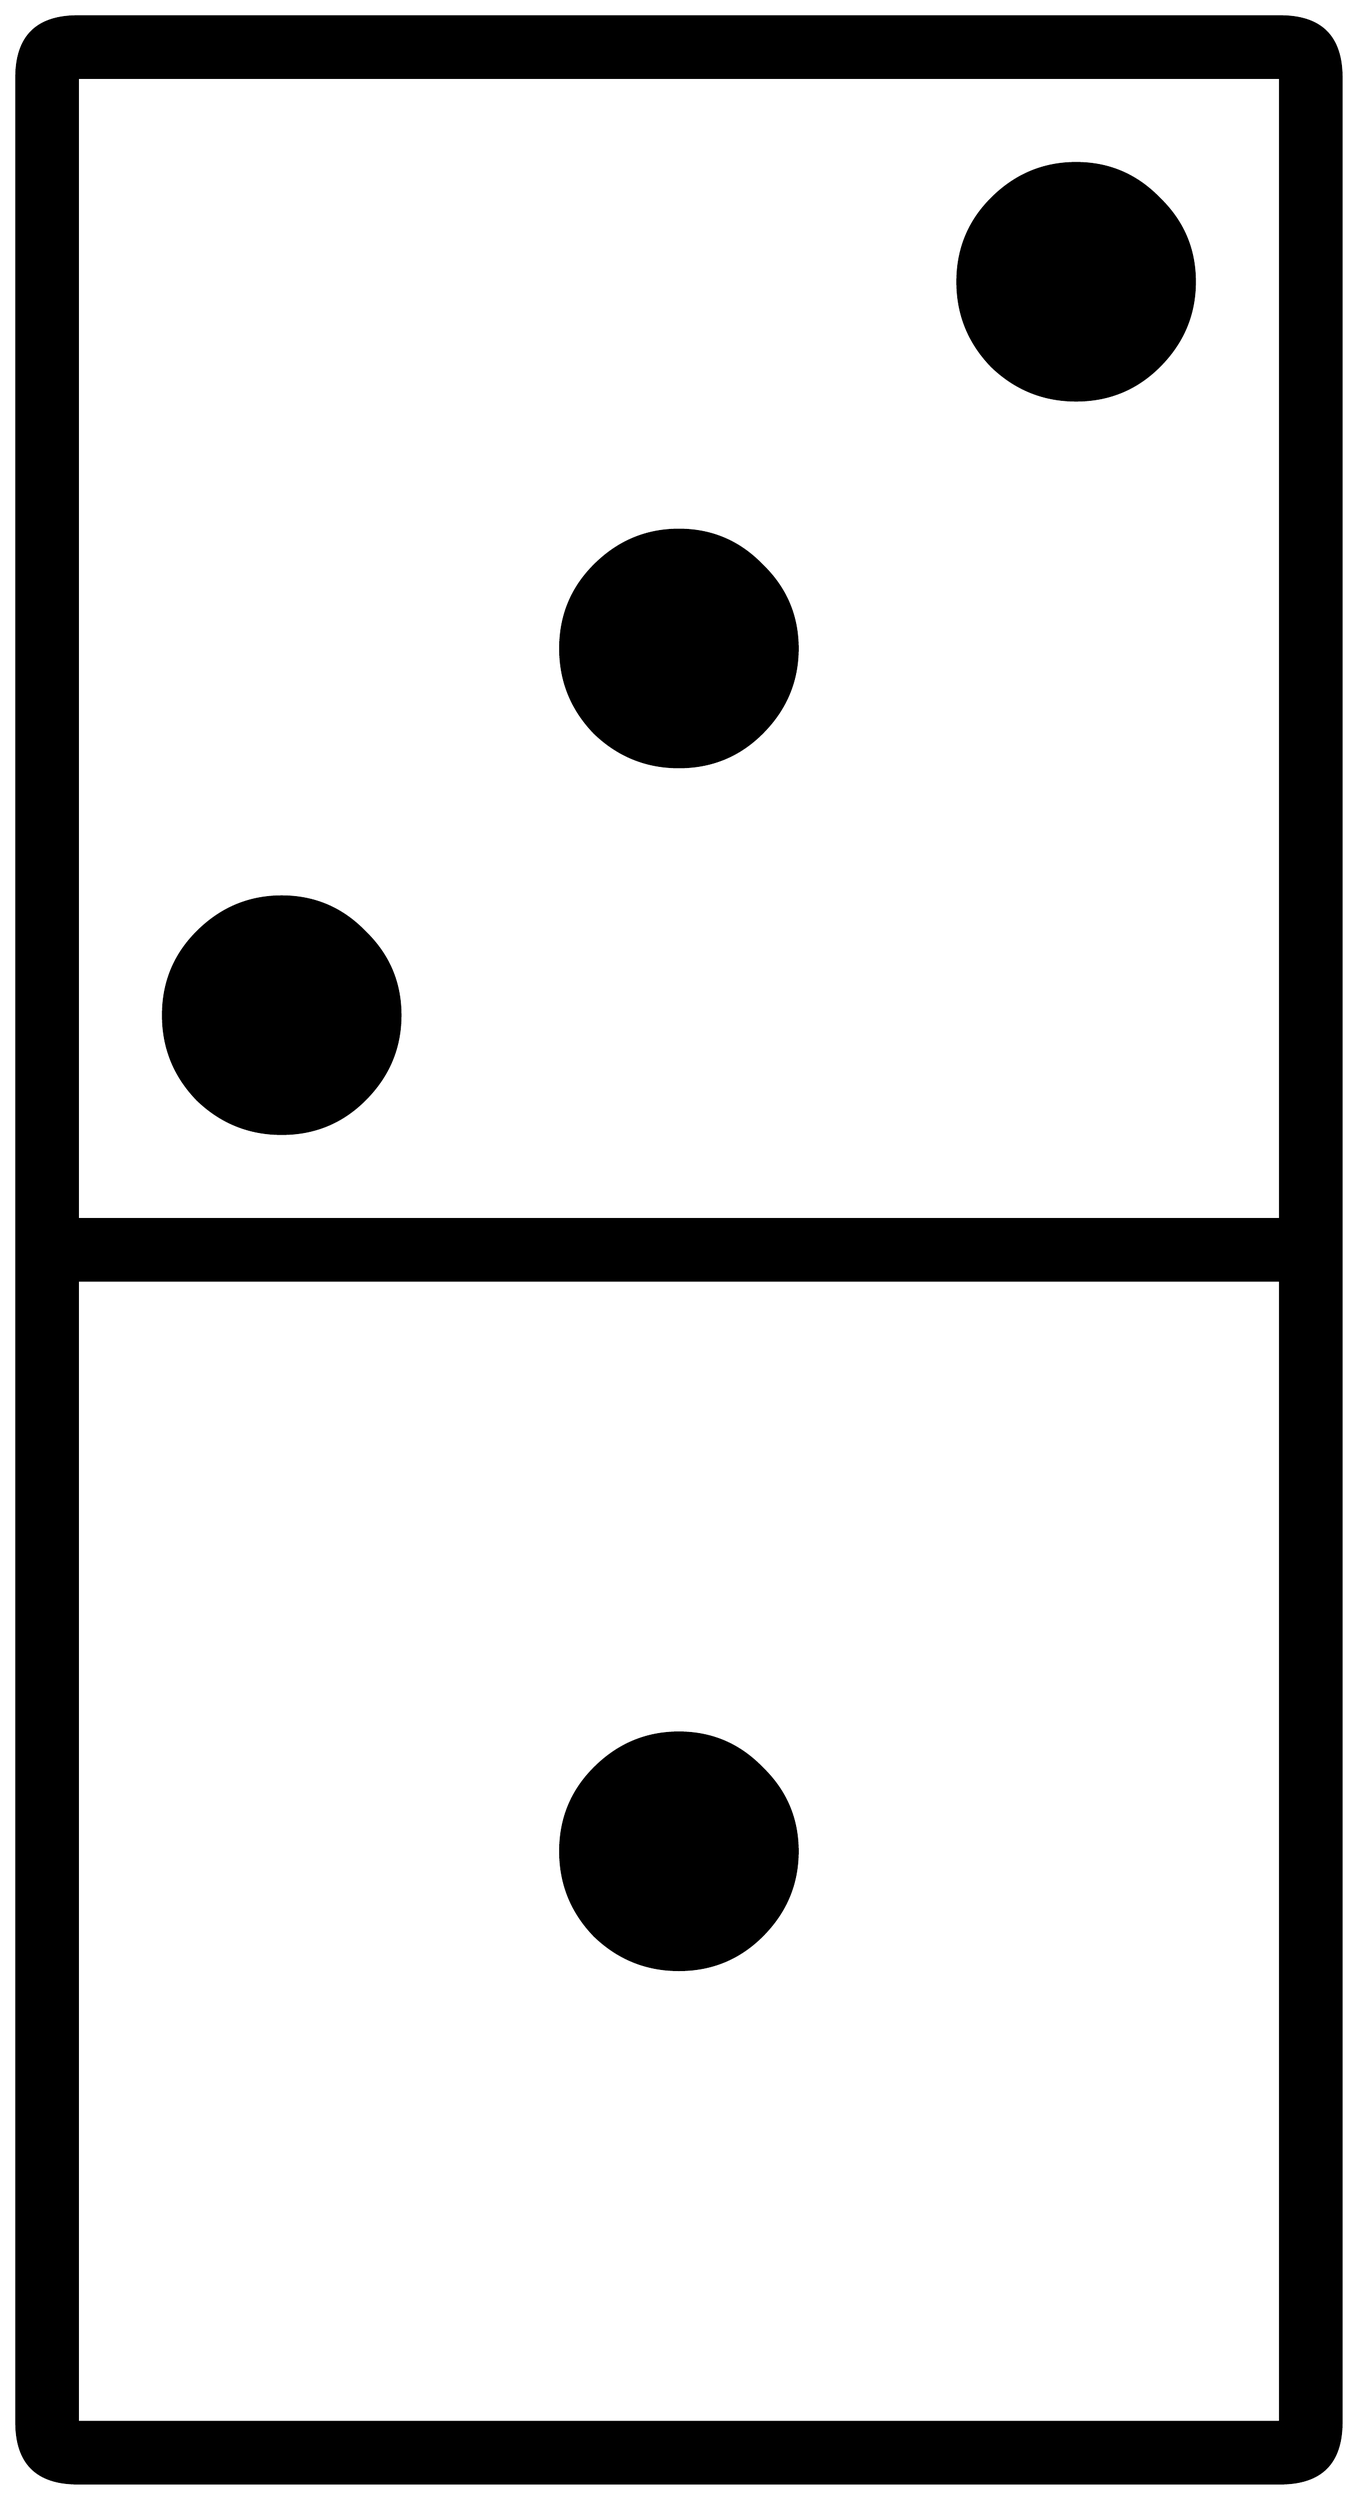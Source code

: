 


\begin{tikzpicture}[y=0.80pt, x=0.80pt, yscale=-1.0, xscale=1.0, inner sep=0pt, outer sep=0pt]
\begin{scope}[shift={(100.0,1706.0)},nonzero rule]
  \path[draw=.,fill=.,line width=1.600pt] (1099.0,377.0) .. controls
    (1099.0,410.333) and (1082.333,427.0) .. (1049.0,427.0) --
    (65.0,427.0) .. controls (31.667,427.0) and (15.0,410.333) ..
    (15.0,377.0) -- (15.0,-1541.0) .. controls (15.0,-1574.333)
    and (31.667,-1591.0) .. (65.0,-1591.0) -- (1049.0,-1591.0) ..
    controls (1082.333,-1591.0) and (1099.0,-1574.333) ..
    (1099.0,-1541.0) -- (1099.0,377.0) -- cycle(1049.0,-607.0)
    -- (1049.0,-1541.0) -- (65.0,-1541.0) -- (65.0,-607.0) --
    (1049.0,-607.0) -- cycle(1049.0,377.0) -- (1049.0,-557.0) --
    (65.0,-557.0) -- (65.0,377.0) -- (1049.0,377.0) --
    cycle(979.0,-1374.0) .. controls (979.0,-1347.333) and
    (969.333,-1324.333) .. (950.0,-1305.0) .. controls
    (931.333,-1286.333) and (908.667,-1277.0) .. (882.0,-1277.0) ..
    controls (855.333,-1277.0) and (832.333,-1286.333) ..
    (813.0,-1305.0) .. controls (794.333,-1324.333) and
    (785.0,-1347.333) .. (785.0,-1374.0) .. controls
    (785.0,-1400.667) and (794.333,-1423.333) .. (813.0,-1442.0) ..
    controls (832.333,-1461.333) and (855.333,-1471.0) ..
    (882.0,-1471.0) .. controls (908.667,-1471.0) and
    (931.333,-1461.333) .. (950.0,-1442.0) .. controls
    (969.333,-1423.333) and (979.0,-1400.667) .. (979.0,-1374.0) --
    cycle(654.0,-1074.0) .. controls (654.0,-1047.333) and
    (644.333,-1024.333) .. (625.0,-1005.0) .. controls
    (606.333,-986.333) and (583.667,-977.0) .. (557.0,-977.0) ..
    controls (530.333,-977.0) and (507.333,-986.333) ..
    (488.0,-1005.0) .. controls (469.333,-1024.333) and
    (460.0,-1047.333) .. (460.0,-1074.0) .. controls
    (460.0,-1100.667) and (469.333,-1123.333) .. (488.0,-1142.0) ..
    controls (507.333,-1161.333) and (530.333,-1171.0) ..
    (557.0,-1171.0) .. controls (583.667,-1171.0) and
    (606.333,-1161.333) .. (625.0,-1142.0) .. controls
    (644.333,-1123.333) and (654.0,-1100.667) .. (654.0,-1074.0) --
    cycle(329.0,-774.0) .. controls (329.0,-747.333) and
    (319.333,-724.333) .. (300.0,-705.0) .. controls (281.333,-686.333)
    and (258.667,-677.0) .. (232.0,-677.0) .. controls
    (205.333,-677.0) and (182.333,-686.333) .. (163.0,-705.0) ..
    controls (144.333,-724.333) and (135.0,-747.333) .. (135.0,-774.0)
    .. controls (135.0,-800.667) and (144.333,-823.333) ..
    (163.0,-842.0) .. controls (182.333,-861.333) and (205.333,-871.0)
    .. (232.0,-871.0) .. controls (258.667,-871.0) and
    (281.333,-861.333) .. (300.0,-842.0) .. controls (319.333,-823.333)
    and (329.0,-800.667) .. (329.0,-774.0) -- cycle(654.0,-90.0)
    .. controls (654.0,-63.333) and (644.333,-40.333) .. (625.0,-21.0)
    .. controls (606.333,-2.333) and (583.667,7.0) .. (557.0,7.0) ..
    controls (530.333,7.0) and (507.333,-2.333) .. (488.0,-21.0) ..
    controls (469.333,-40.333) and (460.0,-63.333) .. (460.0,-90.0) ..
    controls (460.0,-116.667) and (469.333,-139.333) .. (488.0,-158.0)
    .. controls (507.333,-177.333) and (530.333,-187.0) ..
    (557.0,-187.0) .. controls (583.667,-187.0) and (606.333,-177.333)
    .. (625.0,-158.0) .. controls (644.333,-139.333) and
    (654.0,-116.667) .. (654.0,-90.0) -- cycle;
\end{scope}

\end{tikzpicture}

